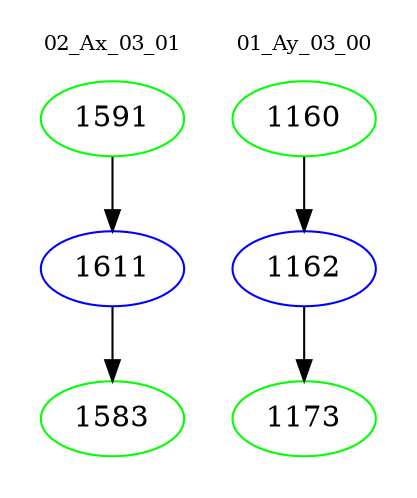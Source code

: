 digraph{
subgraph cluster_0 {
color = white
label = "02_Ax_03_01";
fontsize=10;
T0_1591 [label="1591", color="green"]
T0_1591 -> T0_1611 [color="black"]
T0_1611 [label="1611", color="blue"]
T0_1611 -> T0_1583 [color="black"]
T0_1583 [label="1583", color="green"]
}
subgraph cluster_1 {
color = white
label = "01_Ay_03_00";
fontsize=10;
T1_1160 [label="1160", color="green"]
T1_1160 -> T1_1162 [color="black"]
T1_1162 [label="1162", color="blue"]
T1_1162 -> T1_1173 [color="black"]
T1_1173 [label="1173", color="green"]
}
}
